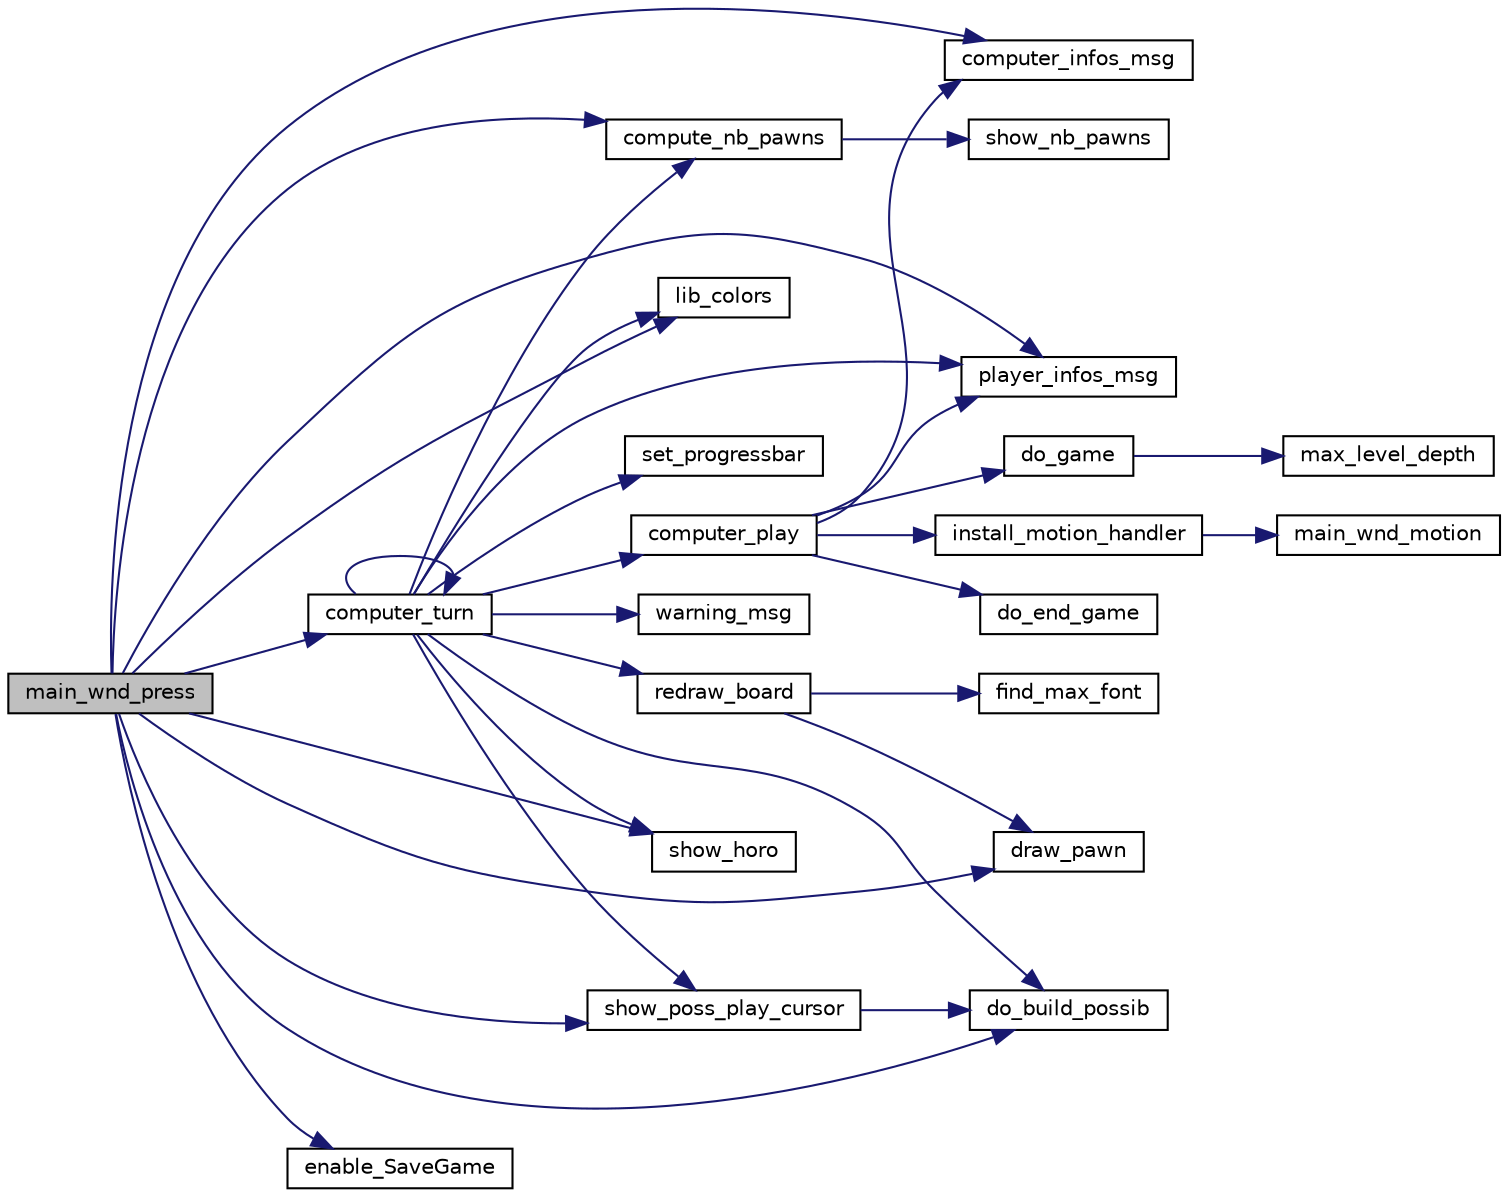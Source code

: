 digraph "main_wnd_press"
{
  edge [fontname="Helvetica",fontsize="10",labelfontname="Helvetica",labelfontsize="10"];
  node [fontname="Helvetica",fontsize="10",shape=record];
  rankdir="LR";
  Node1 [label="main_wnd_press",height=0.2,width=0.4,color="black", fillcolor="grey75", style="filled", fontcolor="black"];
  Node1 -> Node2 [color="midnightblue",fontsize="10",style="solid",fontname="Helvetica"];
  Node2 [label="compute_nb_pawns",height=0.2,width=0.4,color="black", fillcolor="white", style="filled",URL="$play_8c.html#a3b624499792f8e8baba13ebc43777a0b",tooltip="TBD. "];
  Node2 -> Node3 [color="midnightblue",fontsize="10",style="solid",fontname="Helvetica"];
  Node3 [label="show_nb_pawns",height=0.2,width=0.4,color="black", fillcolor="white", style="filled",URL="$status_8c.html#a4fba2ff23717bd1aa3b270b4f3c88f96",tooltip="TBD. "];
  Node1 -> Node4 [color="midnightblue",fontsize="10",style="solid",fontname="Helvetica"];
  Node4 [label="computer_infos_msg",height=0.2,width=0.4,color="black", fillcolor="white", style="filled",URL="$layout_8c.html#a7784c84bb739265db053ac4ddc5bbc12",tooltip="TBD. "];
  Node1 -> Node5 [color="midnightblue",fontsize="10",style="solid",fontname="Helvetica"];
  Node5 [label="computer_turn",height=0.2,width=0.4,color="black", fillcolor="white", style="filled",URL="$play_8c.html#a17abcf9afd0b549b7b3096b54c434215",tooltip="TBD. "];
  Node5 -> Node2 [color="midnightblue",fontsize="10",style="solid",fontname="Helvetica"];
  Node5 -> Node6 [color="midnightblue",fontsize="10",style="solid",fontname="Helvetica"];
  Node6 [label="computer_play",height=0.2,width=0.4,color="black", fillcolor="white", style="filled",URL="$play_8c.html#a532ee1d69e4607ff37f5bba170367090",tooltip="TBD. "];
  Node6 -> Node4 [color="midnightblue",fontsize="10",style="solid",fontname="Helvetica"];
  Node6 -> Node7 [color="midnightblue",fontsize="10",style="solid",fontname="Helvetica"];
  Node7 [label="do_end_game",height=0.2,width=0.4,color="black", fillcolor="white", style="filled",URL="$endgame_8c.html#a3234a067ad9a3e234cf17ee54caf5c07",tooltip="TBD. "];
  Node6 -> Node8 [color="midnightblue",fontsize="10",style="solid",fontname="Helvetica"];
  Node8 [label="do_game",height=0.2,width=0.4,color="black", fillcolor="white", style="filled",URL="$game_8c.html#ad2f1bb4f135e7ae8bb2a3b808a476f05",tooltip="TBD. "];
  Node8 -> Node9 [color="midnightblue",fontsize="10",style="solid",fontname="Helvetica"];
  Node9 [label="max_level_depth",height=0.2,width=0.4,color="black", fillcolor="white", style="filled",URL="$game_8c.html#a2139b203244faaa8ec8e6c3a5989fa0e",tooltip="TBD. "];
  Node6 -> Node10 [color="midnightblue",fontsize="10",style="solid",fontname="Helvetica"];
  Node10 [label="install_motion_handler",height=0.2,width=0.4,color="black", fillcolor="white", style="filled",URL="$layout_8c.html#a5780cf40cad6e74575be54b51302f1b9",tooltip="TBD. "];
  Node10 -> Node11 [color="midnightblue",fontsize="10",style="solid",fontname="Helvetica"];
  Node11 [label="main_wnd_motion",height=0.2,width=0.4,color="black", fillcolor="white", style="filled",URL="$play_8c.html#a0541ba0433811df250387914677966b3",tooltip="TBD. "];
  Node6 -> Node12 [color="midnightblue",fontsize="10",style="solid",fontname="Helvetica"];
  Node12 [label="player_infos_msg",height=0.2,width=0.4,color="black", fillcolor="white", style="filled",URL="$layout_8c.html#abe6e831df0165647ade700f4daa54c40",tooltip="TBD. "];
  Node5 -> Node5 [color="midnightblue",fontsize="10",style="solid",fontname="Helvetica"];
  Node5 -> Node13 [color="midnightblue",fontsize="10",style="solid",fontname="Helvetica"];
  Node13 [label="do_build_possib",height=0.2,width=0.4,color="black", fillcolor="white", style="filled",URL="$play_8c.html#ac8f1e24b1e8f73a55b08aff017d375ff",tooltip="TBD. "];
  Node5 -> Node14 [color="midnightblue",fontsize="10",style="solid",fontname="Helvetica"];
  Node14 [label="lib_colors",height=0.2,width=0.4,color="black", fillcolor="white", style="filled",URL="$play_8c.html#a2683002534294d469dc80718780533e2",tooltip="TBD. "];
  Node5 -> Node12 [color="midnightblue",fontsize="10",style="solid",fontname="Helvetica"];
  Node5 -> Node15 [color="midnightblue",fontsize="10",style="solid",fontname="Helvetica"];
  Node15 [label="redraw_board",height=0.2,width=0.4,color="black", fillcolor="white", style="filled",URL="$layout_8c.html#a6fbe970f2fddbc239e9ce420ba56eca5",tooltip="TBD. "];
  Node15 -> Node16 [color="midnightblue",fontsize="10",style="solid",fontname="Helvetica"];
  Node16 [label="draw_pawn",height=0.2,width=0.4,color="black", fillcolor="white", style="filled",URL="$layout_8c.html#aa16982074176adf4f29d91c2e75c6a0c",tooltip="TBD. "];
  Node15 -> Node17 [color="midnightblue",fontsize="10",style="solid",fontname="Helvetica"];
  Node17 [label="find_max_font",height=0.2,width=0.4,color="black", fillcolor="white", style="filled",URL="$config_8c.html#adb9b9fe162d52f28aca8c66146a809a4",tooltip="TBD. "];
  Node5 -> Node18 [color="midnightblue",fontsize="10",style="solid",fontname="Helvetica"];
  Node18 [label="set_progressbar",height=0.2,width=0.4,color="black", fillcolor="white", style="filled",URL="$status_8c.html#acf7a6cda63617a68fdd8da6deb615fed",tooltip="TBD. "];
  Node5 -> Node19 [color="midnightblue",fontsize="10",style="solid",fontname="Helvetica"];
  Node19 [label="show_horo",height=0.2,width=0.4,color="black", fillcolor="white", style="filled",URL="$status_8c.html#a8a1da154fd268fe008ef644dbaab3563",tooltip="TBD. "];
  Node5 -> Node20 [color="midnightblue",fontsize="10",style="solid",fontname="Helvetica"];
  Node20 [label="show_poss_play_cursor",height=0.2,width=0.4,color="black", fillcolor="white", style="filled",URL="$play_8c.html#a3e46a6606bdf7412f1116dd2b5f2a144",tooltip="Check each cell. "];
  Node20 -> Node13 [color="midnightblue",fontsize="10",style="solid",fontname="Helvetica"];
  Node5 -> Node21 [color="midnightblue",fontsize="10",style="solid",fontname="Helvetica"];
  Node21 [label="warning_msg",height=0.2,width=0.4,color="black", fillcolor="white", style="filled",URL="$util_8c.html#a3306e5518e661692fc20bf3ee2ecc31a",tooltip="TBD. "];
  Node1 -> Node13 [color="midnightblue",fontsize="10",style="solid",fontname="Helvetica"];
  Node1 -> Node16 [color="midnightblue",fontsize="10",style="solid",fontname="Helvetica"];
  Node1 -> Node22 [color="midnightblue",fontsize="10",style="solid",fontname="Helvetica"];
  Node22 [label="enable_SaveGame",height=0.2,width=0.4,color="black", fillcolor="white", style="filled",URL="$menu_8c.html#aa4bd3c11db92c12fa537dadb7230bcd6",tooltip="TBD. "];
  Node1 -> Node14 [color="midnightblue",fontsize="10",style="solid",fontname="Helvetica"];
  Node1 -> Node12 [color="midnightblue",fontsize="10",style="solid",fontname="Helvetica"];
  Node1 -> Node19 [color="midnightblue",fontsize="10",style="solid",fontname="Helvetica"];
  Node1 -> Node20 [color="midnightblue",fontsize="10",style="solid",fontname="Helvetica"];
}
